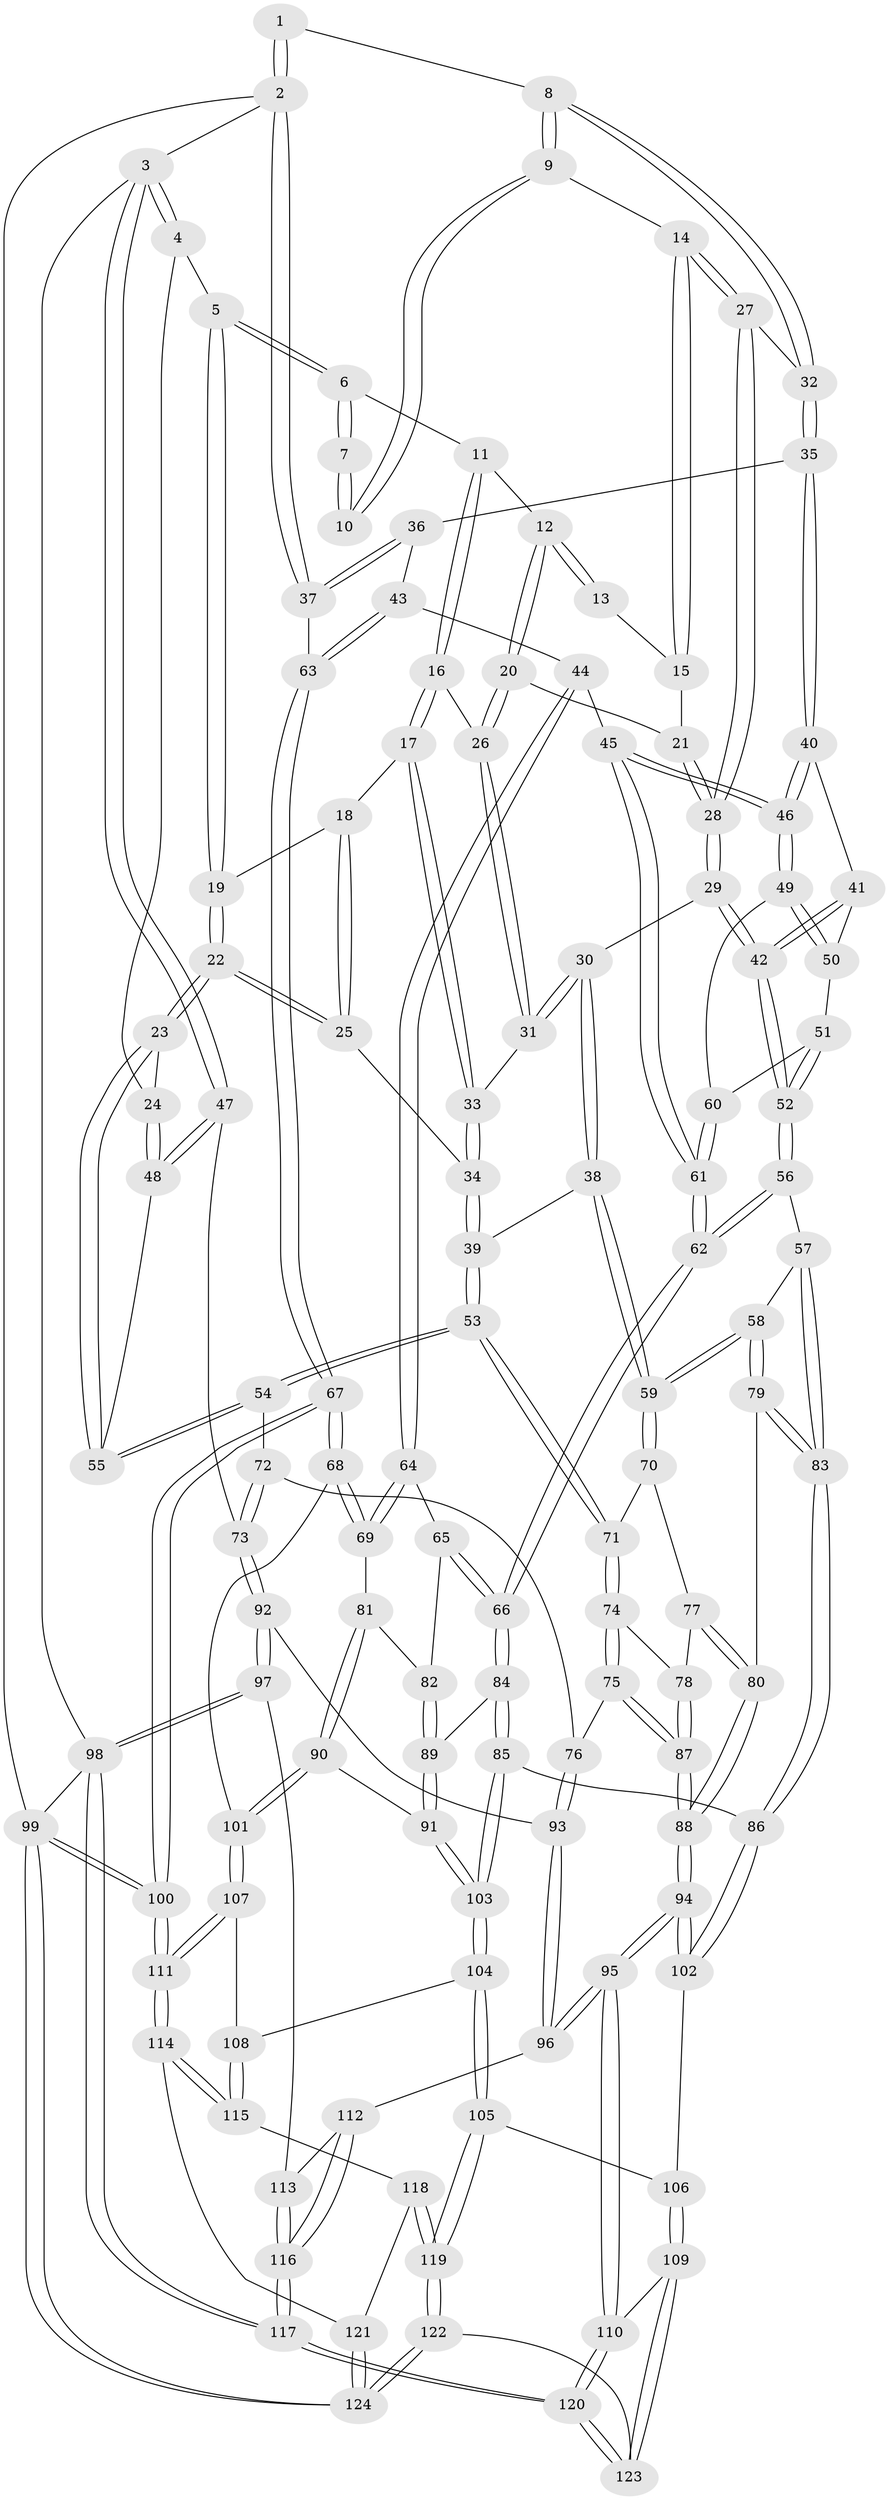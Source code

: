 // coarse degree distribution, {7: 0.025, 5: 0.15, 3: 0.175, 4: 0.45, 8: 0.025, 2: 0.05, 6: 0.125}
// Generated by graph-tools (version 1.1) at 2025/21/03/04/25 18:21:06]
// undirected, 124 vertices, 307 edges
graph export_dot {
graph [start="1"]
  node [color=gray90,style=filled];
  1 [pos="+0.8255676630863142+0"];
  2 [pos="+1+0"];
  3 [pos="+0+0"];
  4 [pos="+0.1888964341046871+0"];
  5 [pos="+0.24306682881585193+0"];
  6 [pos="+0.39416418570375716+0"];
  7 [pos="+0.6386153124033518+0"];
  8 [pos="+0.8273530499232669+0.0666578192465288"];
  9 [pos="+0.6537531736332518+0.03467790579851061"];
  10 [pos="+0.6429758118594565+0"];
  11 [pos="+0.4148443518251032+0"];
  12 [pos="+0.4957954281932592+0.03773784369952071"];
  13 [pos="+0.5845076439407983+0.028976850587129847"];
  14 [pos="+0.6436465638091106+0.07892279255689581"];
  15 [pos="+0.574426574546961+0.05923251594350858"];
  16 [pos="+0.39497735152309305+0.09449608592203379"];
  17 [pos="+0.35578936815044954+0.12506429686541237"];
  18 [pos="+0.315245021995923+0.052778116553733136"];
  19 [pos="+0.3045388617892441+0.026987560307638724"];
  20 [pos="+0.5023435397448761+0.06420699625971711"];
  21 [pos="+0.5171020695265811+0.07337469678538482"];
  22 [pos="+0.23644209876478922+0.2217880192261385"];
  23 [pos="+0.2213929623276884+0.2221539661848228"];
  24 [pos="+0.14892411851684678+0.17091391241332562"];
  25 [pos="+0.26199124120163514+0.2238852978317496"];
  26 [pos="+0.4617341168475559+0.1195425150424826"];
  27 [pos="+0.6452107370393811+0.1774875311882121"];
  28 [pos="+0.6268033882846413+0.197959418395609"];
  29 [pos="+0.6093406234315686+0.24146021668383533"];
  30 [pos="+0.47812499181908075+0.21636953344921847"];
  31 [pos="+0.4589458608297808+0.1995791366400245"];
  32 [pos="+0.8415321304278834+0.12159302724668349"];
  33 [pos="+0.33632026327715436+0.19253871502260625"];
  34 [pos="+0.2808255519507953+0.22629853239944162"];
  35 [pos="+0.8801678305964707+0.1543224591169936"];
  36 [pos="+0.8888547147378218+0.15684415041757144"];
  37 [pos="+1+0.12206615480089775"];
  38 [pos="+0.39519429046762256+0.36584357905753784"];
  39 [pos="+0.3541131304325104+0.32904635763416734"];
  40 [pos="+0.8254380029002432+0.2337731245538261"];
  41 [pos="+0.7925083010698831+0.2769990127912536"];
  42 [pos="+0.6113899911014015+0.2492258333390877"];
  43 [pos="+0.9129909227783033+0.35607064677214234"];
  44 [pos="+0.9010572268819843+0.367769554226392"];
  45 [pos="+0.8731048546370455+0.361910555903799"];
  46 [pos="+0.8703794208533876+0.36107083990387495"];
  47 [pos="+0+0.251441714263453"];
  48 [pos="+0+0.23019285991627292"];
  49 [pos="+0.8416246550164312+0.3539474587868335"];
  50 [pos="+0.7928445863302003+0.28542813022677793"];
  51 [pos="+0.7479901677953517+0.3532103419522406"];
  52 [pos="+0.6094320139406745+0.3812650450203503"];
  53 [pos="+0.2089444781221648+0.41006989608376493"];
  54 [pos="+0.17998457234187562+0.39398725976300947"];
  55 [pos="+0.18026391622431553+0.3783766284980893"];
  56 [pos="+0.6073243807142611+0.38753321075300023"];
  57 [pos="+0.5507242825903862+0.43952724795076803"];
  58 [pos="+0.426388916833877+0.41421970626259635"];
  59 [pos="+0.4107798182902726+0.40217300483032026"];
  60 [pos="+0.7916524228870758+0.37936739321385665"];
  61 [pos="+0.7888811495703131+0.4395348964445255"];
  62 [pos="+0.7793899111597976+0.4979918792236612"];
  63 [pos="+1+0.33373498297718485"];
  64 [pos="+0.8969622115883029+0.438976844850804"];
  65 [pos="+0.8231799159781358+0.4903613099382116"];
  66 [pos="+0.7860834890717262+0.5069912626124052"];
  67 [pos="+1+0.5553189138099524"];
  68 [pos="+1+0.5560199844464011"];
  69 [pos="+1+0.5211964765942698"];
  70 [pos="+0.3165970281044014+0.4379795633705233"];
  71 [pos="+0.2221630911360864+0.42166308378144846"];
  72 [pos="+0.17963542172402755+0.3942434518600697"];
  73 [pos="+0+0.35918651804267915"];
  74 [pos="+0.24365990140376018+0.531754455948771"];
  75 [pos="+0.10228124842085996+0.527574681996863"];
  76 [pos="+0.0927875919861999+0.5265811705949864"];
  77 [pos="+0.3097306916163595+0.465520866520747"];
  78 [pos="+0.24916496213698652+0.5370937524084678"];
  79 [pos="+0.37182539193074055+0.5418347918339679"];
  80 [pos="+0.3370678333352285+0.5814885141660573"];
  81 [pos="+0.9634503965302814+0.5414713541269004"];
  82 [pos="+0.9408263923615393+0.5476157469398908"];
  83 [pos="+0.5598985712835403+0.5862775886175168"];
  84 [pos="+0.7785699964562848+0.5958011419545901"];
  85 [pos="+0.6596486628030496+0.6475831361613766"];
  86 [pos="+0.5683839804540167+0.627669694321923"];
  87 [pos="+0.30252682495753225+0.6287539957616388"];
  88 [pos="+0.3061434712001003+0.6342175887600014"];
  89 [pos="+0.8186974464523932+0.62314166769216"];
  90 [pos="+0.8807600816876772+0.6949238874555728"];
  91 [pos="+0.8496841194131476+0.6641184540886806"];
  92 [pos="+0+0.568862492182652"];
  93 [pos="+0.08131725439225829+0.5342572218449054"];
  94 [pos="+0.30782577133393263+0.7256427692159018"];
  95 [pos="+0.27955889342688445+0.7601583402791243"];
  96 [pos="+0.27884789217368716+0.7601722570434546"];
  97 [pos="+0+0.596484970953489"];
  98 [pos="+0+1"];
  99 [pos="+1+1"];
  100 [pos="+1+1"];
  101 [pos="+0.8918430279246203+0.7073886654591968"];
  102 [pos="+0.5167005754296924+0.6804525877308475"];
  103 [pos="+0.7108567462343844+0.786067957730579"];
  104 [pos="+0.7173888753853886+0.8200501033352451"];
  105 [pos="+0.6841240164420443+0.8825388000291735"];
  106 [pos="+0.5465147802019332+0.7788084305349272"];
  107 [pos="+0.8907379294160631+0.7710902016137544"];
  108 [pos="+0.8730442121001483+0.7897737120336205"];
  109 [pos="+0.4334636338698187+1"];
  110 [pos="+0.2972886495188045+0.7988419067018899"];
  111 [pos="+1+0.9108824588175336"];
  112 [pos="+0.275522042947063+0.761081083892701"];
  113 [pos="+0.034842149047101034+0.7219413407211299"];
  114 [pos="+1+0.9196685500383757"];
  115 [pos="+0.8688219137437531+0.8661243977601363"];
  116 [pos="+0.0565894496564658+0.9545560768881227"];
  117 [pos="+0+1"];
  118 [pos="+0.8560428622910395+0.9273184717768878"];
  119 [pos="+0.6827744000600012+0.9103944824052513"];
  120 [pos="+0+1"];
  121 [pos="+0.868402407282546+0.9455321795774875"];
  122 [pos="+0.5709596596612941+1"];
  123 [pos="+0.4755260406654315+1"];
  124 [pos="+0.8564402743819841+1"];
  1 -- 2;
  1 -- 2;
  1 -- 8;
  2 -- 3;
  2 -- 37;
  2 -- 37;
  2 -- 99;
  3 -- 4;
  3 -- 4;
  3 -- 47;
  3 -- 47;
  3 -- 98;
  4 -- 5;
  4 -- 24;
  5 -- 6;
  5 -- 6;
  5 -- 19;
  5 -- 19;
  6 -- 7;
  6 -- 7;
  6 -- 11;
  7 -- 10;
  7 -- 10;
  8 -- 9;
  8 -- 9;
  8 -- 32;
  8 -- 32;
  9 -- 10;
  9 -- 10;
  9 -- 14;
  11 -- 12;
  11 -- 16;
  11 -- 16;
  12 -- 13;
  12 -- 13;
  12 -- 20;
  12 -- 20;
  13 -- 15;
  14 -- 15;
  14 -- 15;
  14 -- 27;
  14 -- 27;
  15 -- 21;
  16 -- 17;
  16 -- 17;
  16 -- 26;
  17 -- 18;
  17 -- 33;
  17 -- 33;
  18 -- 19;
  18 -- 25;
  18 -- 25;
  19 -- 22;
  19 -- 22;
  20 -- 21;
  20 -- 26;
  20 -- 26;
  21 -- 28;
  21 -- 28;
  22 -- 23;
  22 -- 23;
  22 -- 25;
  22 -- 25;
  23 -- 24;
  23 -- 55;
  23 -- 55;
  24 -- 48;
  24 -- 48;
  25 -- 34;
  26 -- 31;
  26 -- 31;
  27 -- 28;
  27 -- 28;
  27 -- 32;
  28 -- 29;
  28 -- 29;
  29 -- 30;
  29 -- 42;
  29 -- 42;
  30 -- 31;
  30 -- 31;
  30 -- 38;
  30 -- 38;
  31 -- 33;
  32 -- 35;
  32 -- 35;
  33 -- 34;
  33 -- 34;
  34 -- 39;
  34 -- 39;
  35 -- 36;
  35 -- 40;
  35 -- 40;
  36 -- 37;
  36 -- 37;
  36 -- 43;
  37 -- 63;
  38 -- 39;
  38 -- 59;
  38 -- 59;
  39 -- 53;
  39 -- 53;
  40 -- 41;
  40 -- 46;
  40 -- 46;
  41 -- 42;
  41 -- 42;
  41 -- 50;
  42 -- 52;
  42 -- 52;
  43 -- 44;
  43 -- 63;
  43 -- 63;
  44 -- 45;
  44 -- 64;
  44 -- 64;
  45 -- 46;
  45 -- 46;
  45 -- 61;
  45 -- 61;
  46 -- 49;
  46 -- 49;
  47 -- 48;
  47 -- 48;
  47 -- 73;
  48 -- 55;
  49 -- 50;
  49 -- 50;
  49 -- 60;
  50 -- 51;
  51 -- 52;
  51 -- 52;
  51 -- 60;
  52 -- 56;
  52 -- 56;
  53 -- 54;
  53 -- 54;
  53 -- 71;
  53 -- 71;
  54 -- 55;
  54 -- 55;
  54 -- 72;
  56 -- 57;
  56 -- 62;
  56 -- 62;
  57 -- 58;
  57 -- 83;
  57 -- 83;
  58 -- 59;
  58 -- 59;
  58 -- 79;
  58 -- 79;
  59 -- 70;
  59 -- 70;
  60 -- 61;
  60 -- 61;
  61 -- 62;
  61 -- 62;
  62 -- 66;
  62 -- 66;
  63 -- 67;
  63 -- 67;
  64 -- 65;
  64 -- 69;
  64 -- 69;
  65 -- 66;
  65 -- 66;
  65 -- 82;
  66 -- 84;
  66 -- 84;
  67 -- 68;
  67 -- 68;
  67 -- 100;
  67 -- 100;
  68 -- 69;
  68 -- 69;
  68 -- 101;
  69 -- 81;
  70 -- 71;
  70 -- 77;
  71 -- 74;
  71 -- 74;
  72 -- 73;
  72 -- 73;
  72 -- 76;
  73 -- 92;
  73 -- 92;
  74 -- 75;
  74 -- 75;
  74 -- 78;
  75 -- 76;
  75 -- 87;
  75 -- 87;
  76 -- 93;
  76 -- 93;
  77 -- 78;
  77 -- 80;
  77 -- 80;
  78 -- 87;
  78 -- 87;
  79 -- 80;
  79 -- 83;
  79 -- 83;
  80 -- 88;
  80 -- 88;
  81 -- 82;
  81 -- 90;
  81 -- 90;
  82 -- 89;
  82 -- 89;
  83 -- 86;
  83 -- 86;
  84 -- 85;
  84 -- 85;
  84 -- 89;
  85 -- 86;
  85 -- 103;
  85 -- 103;
  86 -- 102;
  86 -- 102;
  87 -- 88;
  87 -- 88;
  88 -- 94;
  88 -- 94;
  89 -- 91;
  89 -- 91;
  90 -- 91;
  90 -- 101;
  90 -- 101;
  91 -- 103;
  91 -- 103;
  92 -- 93;
  92 -- 97;
  92 -- 97;
  93 -- 96;
  93 -- 96;
  94 -- 95;
  94 -- 95;
  94 -- 102;
  94 -- 102;
  95 -- 96;
  95 -- 96;
  95 -- 110;
  95 -- 110;
  96 -- 112;
  97 -- 98;
  97 -- 98;
  97 -- 113;
  98 -- 117;
  98 -- 117;
  98 -- 99;
  99 -- 100;
  99 -- 100;
  99 -- 124;
  99 -- 124;
  100 -- 111;
  100 -- 111;
  101 -- 107;
  101 -- 107;
  102 -- 106;
  103 -- 104;
  103 -- 104;
  104 -- 105;
  104 -- 105;
  104 -- 108;
  105 -- 106;
  105 -- 119;
  105 -- 119;
  106 -- 109;
  106 -- 109;
  107 -- 108;
  107 -- 111;
  107 -- 111;
  108 -- 115;
  108 -- 115;
  109 -- 110;
  109 -- 123;
  109 -- 123;
  110 -- 120;
  110 -- 120;
  111 -- 114;
  111 -- 114;
  112 -- 113;
  112 -- 116;
  112 -- 116;
  113 -- 116;
  113 -- 116;
  114 -- 115;
  114 -- 115;
  114 -- 121;
  115 -- 118;
  116 -- 117;
  116 -- 117;
  117 -- 120;
  117 -- 120;
  118 -- 119;
  118 -- 119;
  118 -- 121;
  119 -- 122;
  119 -- 122;
  120 -- 123;
  120 -- 123;
  121 -- 124;
  121 -- 124;
  122 -- 123;
  122 -- 124;
  122 -- 124;
}
